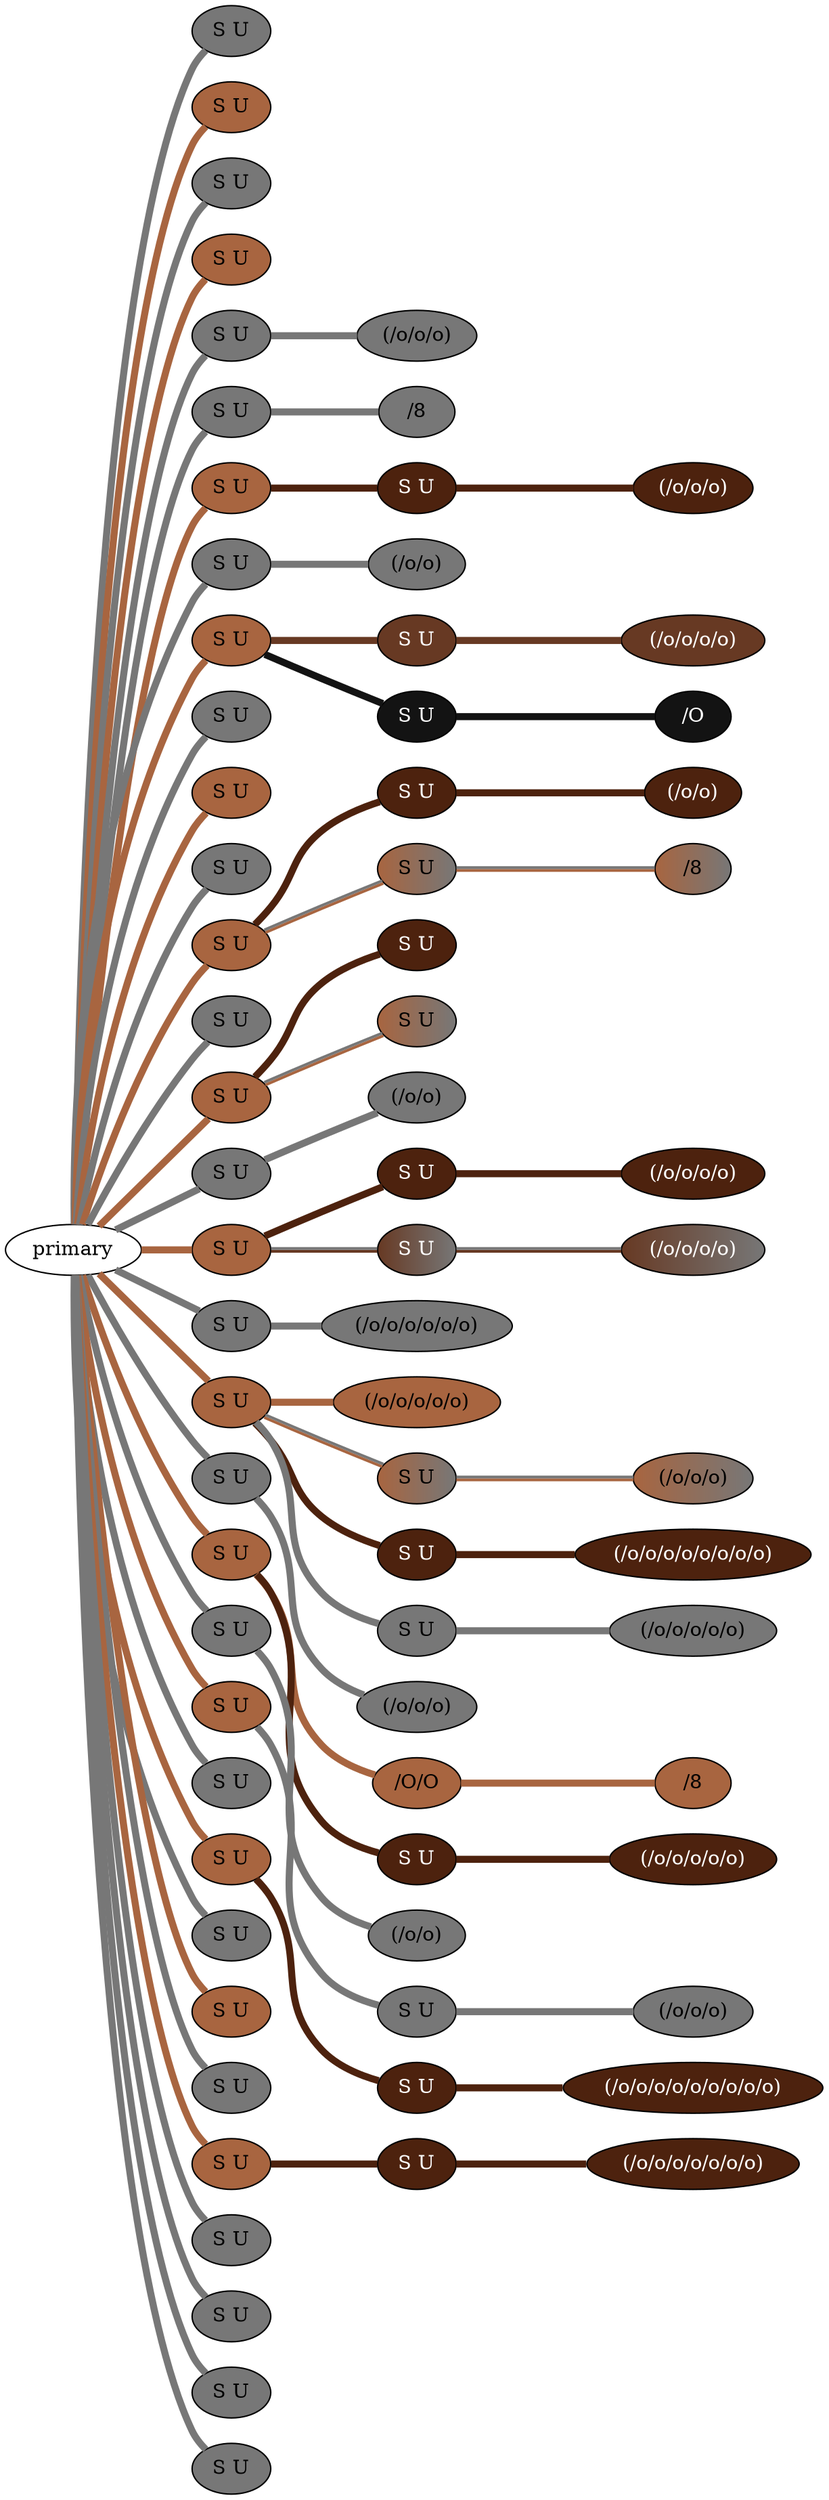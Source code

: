 graph {
 graph [rankdir=LR]
"1" [qtype="pendant_node", pendant_colors="#777777", pendant_ply="S", pendant_attach="U", pendant_length="22.0", label="S U", style=filled, fillcolor="#777777", fontcolor="#000000"]
"primary" -- "1" [qtype="pendant_link",penwidth=5,color="#777777"]
"2" [qtype="pendant_node", pendant_colors="#A86540", pendant_ply="S", pendant_attach="U", pendant_length="20.5", label="S U", style=filled, fillcolor="#A86540", fontcolor="#000000"]
"primary" -- "2" [qtype="pendant_link",penwidth=5,color="#A86540"]
"3" [qtype="pendant_node", pendant_colors="#777777", pendant_ply="S", pendant_attach="U", pendant_length="29.0", label="S U", style=filled, fillcolor="#777777", fontcolor="#000000"]
"primary" -- "3" [qtype="pendant_link",penwidth=5,color="#777777"]
"4" [qtype="pendant_node", pendant_colors="#A86540", pendant_ply="S", pendant_attach="U", pendant_length="26.0", label="S U", style=filled, fillcolor="#A86540", fontcolor="#000000"]
"primary" -- "4" [qtype="pendant_link",penwidth=5,color="#A86540"]
"5" [qtype="pendant_node", pendant_colors="#777777", pendant_ply="S", pendant_attach="U", pendant_length="30.0", label="S U", style=filled, fillcolor="#777777", fontcolor="#000000"]
"primary" -- "5" [qtype="pendant_link",penwidth=5,color="#777777"]
"5:0" [qtype="knot_node", knot_value="3", knot_type="L", knot_position="9.0", knot_spin="S", label="(/o/o/o)", style=filled, fillcolor="#777777" , fontcolor="#000000"]
"5" -- "5:0" [qtype="knot_link",penwidth=5,color="#777777"]
"6" [qtype="pendant_node", pendant_colors="#777777", pendant_ply="S", pendant_attach="U", pendant_length="27.5", label="S U", style=filled, fillcolor="#777777", fontcolor="#000000"]
"primary" -- "6" [qtype="pendant_link",penwidth=5,color="#777777"]
"6:0" [qtype="knot_node", knot_value="1", knot_type="E", knot_position="7.5", knot_spin="S", label="/8", style=filled, fillcolor="#777777" , fontcolor="#000000"]
"6" -- "6:0" [qtype="knot_link",penwidth=5,color="#777777"]
"7" [qtype="pendant_node", pendant_colors="#A86540", pendant_ply="S", pendant_attach="U", pendant_length="23.0", label="S U", style=filled, fillcolor="#A86540", fontcolor="#000000"]
"primary" -- "7" [qtype="pendant_link",penwidth=5,color="#A86540"]
"7s1" [qtype="pendant_node", pendant_colors="#4D220E", pendant_ply="S", pendant_attach="U", pendant_length="14.0", label="S U", style=filled, fillcolor="#4D220E", fontcolor="#ffffff"]
"7" -- "7s1" [qtype="pendant_link",penwidth=5,color="#4D220E"]
"7s1:0" [qtype="knot_node", knot_value="3", knot_type="L", knot_position="3.0", knot_spin="S", label="(/o/o/o)", style=filled, fillcolor="#4D220E" , fontcolor="#ffffff"]
"7s1" -- "7s1:0" [qtype="knot_link",penwidth=5,color="#4D220E"]
"8" [qtype="pendant_node", pendant_colors="#777777", pendant_ply="S", pendant_attach="U", pendant_length="30.0", label="S U", style=filled, fillcolor="#777777", fontcolor="#000000"]
"primary" -- "8" [qtype="pendant_link",penwidth=5,color="#777777"]
"8:0" [qtype="knot_node", knot_value="2", knot_type="L", knot_position="7.5", knot_spin="S", label="(/o/o)", style=filled, fillcolor="#777777" , fontcolor="#000000"]
"8" -- "8:0" [qtype="knot_link",penwidth=5,color="#777777"]
"9" [qtype="pendant_node", pendant_colors="#A86540", pendant_ply="S", pendant_attach="U", pendant_length="28.0", label="S U", style=filled, fillcolor="#A86540", fontcolor="#000000"]
"primary" -- "9" [qtype="pendant_link",penwidth=5,color="#A86540"]
"9s1" [qtype="pendant_node", pendant_colors="#673923", pendant_ply="S", pendant_attach="U", pendant_length="14.0", label="S U", style=filled, fillcolor="#673923", fontcolor="#ffffff"]
"9" -- "9s1" [qtype="pendant_link",penwidth=5,color="#673923"]
"9s1:0" [qtype="knot_node", knot_value="4", knot_type="L", knot_position="4.0", knot_spin="S", label="(/o/o/o/o)", style=filled, fillcolor="#673923" , fontcolor="#ffffff"]
"9s1" -- "9s1:0" [qtype="knot_link",penwidth=5,color="#673923"]
"9s2" [qtype="pendant_node", pendant_colors="#131313", pendant_ply="S", pendant_attach="U", pendant_length="8.5", label="S U", style=filled, fillcolor="#131313", fontcolor="#ffffff"]
"9" -- "9s2" [qtype="pendant_link",penwidth=5,color="#131313"]
"9s2:0" [qtype="knot_node", knot_value="1", knot_type="S", knot_position="4.0", knot_spin="S", label="/O", style=filled, fillcolor="#131313" , fontcolor="#ffffff"]
"9s2" -- "9s2:0" [qtype="knot_link",penwidth=5,color="#131313"]
"10" [qtype="pendant_node", pendant_colors="#777777", pendant_ply="S", pendant_attach="U", pendant_length="31.0", label="S U", style=filled, fillcolor="#777777", fontcolor="#000000"]
"primary" -- "10" [qtype="pendant_link",penwidth=5,color="#777777"]
"11" [qtype="pendant_node", pendant_colors="#A86540", pendant_ply="S", pendant_attach="U", pendant_length="35.0", label="S U", style=filled, fillcolor="#A86540", fontcolor="#000000"]
"primary" -- "11" [qtype="pendant_link",penwidth=5,color="#A86540"]
"12" [qtype="pendant_node", pendant_colors="#777777", pendant_ply="S", pendant_attach="U", pendant_length="32.0", label="S U", style=filled, fillcolor="#777777", fontcolor="#000000"]
"primary" -- "12" [qtype="pendant_link",penwidth=5,color="#777777"]
"13" [qtype="pendant_node", pendant_colors="#A86540", pendant_ply="S", pendant_attach="U", pendant_length="35.0", label="S U", style=filled, fillcolor="#A86540", fontcolor="#000000"]
"primary" -- "13" [qtype="pendant_link",penwidth=5,color="#A86540"]
"13s1" [qtype="pendant_node", pendant_colors="#4D220E", pendant_ply="S", pendant_attach="U", pendant_length="18.0", label="S U", style=filled, fillcolor="#4D220E", fontcolor="#ffffff"]
"13" -- "13s1" [qtype="pendant_link",penwidth=5,color="#4D220E"]
"13s1:0" [qtype="knot_node", knot_value="2", knot_type="L", knot_position="3.5", knot_spin="S", label="(/o/o)", style=filled, fillcolor="#4D220E" , fontcolor="#ffffff"]
"13s1" -- "13s1:0" [qtype="knot_link",penwidth=5,color="#4D220E"]
"13s2" [qtype="pendant_node", pendant_colors="#A86540:#777777", pendant_ply="S", pendant_attach="U", pendant_length="12.0", label="S U", style=filled, fillcolor="#A86540:#777777", fontcolor="#000000"]
"13" -- "13s2" [qtype="pendant_link",penwidth=2,color="#A86540:#777777"]
"13s2:0" [qtype="knot_node", knot_value="1", knot_type="E", knot_position="2.0", knot_spin="S", label="/8", style=filled, fillcolor="#A86540:#777777" , fontcolor="#000000"]
"13s2" -- "13s2:0" [qtype="knot_link",penwidth=2,color="#A86540:#777777"]
"14" [qtype="pendant_node", pendant_colors="#777777", pendant_ply="S", pendant_attach="U", pendant_length="23.0", label="S U", style=filled, fillcolor="#777777", fontcolor="#000000"]
"primary" -- "14" [qtype="pendant_link",penwidth=5,color="#777777"]
"15" [qtype="pendant_node", pendant_colors="#A86540", pendant_ply="S", pendant_attach="U", pendant_length="21.0", label="S U", style=filled, fillcolor="#A86540", fontcolor="#000000"]
"primary" -- "15" [qtype="pendant_link",penwidth=5,color="#A86540"]
"15s1" [qtype="pendant_node", pendant_colors="#4D220E", pendant_ply="S", pendant_attach="U", pendant_length="18.5", label="S U", style=filled, fillcolor="#4D220E", fontcolor="#ffffff"]
"15" -- "15s1" [qtype="pendant_link",penwidth=5,color="#4D220E"]
"15s2" [qtype="pendant_node", pendant_colors="#A86540:#777777", pendant_ply="S", pendant_attach="U", pendant_length="14.5", label="S U", style=filled, fillcolor="#A86540:#777777", fontcolor="#000000"]
"15" -- "15s2" [qtype="pendant_link",penwidth=2,color="#A86540:#777777"]
"16" [qtype="pendant_node", pendant_colors="#777777", pendant_ply="S", pendant_attach="U", pendant_length="25.0", label="S U", style=filled, fillcolor="#777777", fontcolor="#000000"]
"primary" -- "16" [qtype="pendant_link",penwidth=5,color="#777777"]
"16:0" [qtype="knot_node", knot_value="2", knot_type="L", knot_position="7.0", knot_spin="S", label="(/o/o)", style=filled, fillcolor="#777777" , fontcolor="#000000"]
"16" -- "16:0" [qtype="knot_link",penwidth=5,color="#777777"]
"17" [qtype="pendant_node", pendant_colors="#A86540", pendant_ply="S", pendant_attach="U", pendant_length="28.0", label="S U", style=filled, fillcolor="#A86540", fontcolor="#000000"]
"primary" -- "17" [qtype="pendant_link",penwidth=5,color="#A86540"]
"17s1" [qtype="pendant_node", pendant_colors="#4D220E", pendant_ply="S", pendant_attach="U", pendant_length="18.0", label="S U", style=filled, fillcolor="#4D220E", fontcolor="#ffffff"]
"17" -- "17s1" [qtype="pendant_link",penwidth=5,color="#4D220E"]
"17s1:0" [qtype="knot_node", knot_value="4", knot_type="L", knot_position="2.5", knot_spin="S", label="(/o/o/o/o)", style=filled, fillcolor="#4D220E" , fontcolor="#ffffff"]
"17s1" -- "17s1:0" [qtype="knot_link",penwidth=5,color="#4D220E"]
"17s2" [qtype="pendant_node", pendant_colors="#673923:#777777", pendant_ply="S", pendant_attach="U", pendant_length="11.0", label="S U", style=filled, fillcolor="#673923:#777777", fontcolor="#ffffff"]
"17" -- "17s2" [qtype="pendant_link",penwidth=2,color="#673923:#777777"]
"17s2:0" [qtype="knot_node", knot_value="4", knot_type="L", knot_position="2.5", knot_spin="S", label="(/o/o/o/o)", style=filled, fillcolor="#673923:#777777" , fontcolor="#ffffff"]
"17s2" -- "17s2:0" [qtype="knot_link",penwidth=2,color="#673923:#777777"]
"18" [qtype="pendant_node", pendant_colors="#777777", pendant_ply="S", pendant_attach="U", pendant_length="21.0", label="S U", style=filled, fillcolor="#777777", fontcolor="#000000"]
"primary" -- "18" [qtype="pendant_link",penwidth=5,color="#777777"]
"18:0" [qtype="knot_node", knot_value="6", knot_type="L", knot_position="7.0", knot_spin="S", label="(/o/o/o/o/o/o)", style=filled, fillcolor="#777777" , fontcolor="#000000"]
"18" -- "18:0" [qtype="knot_link",penwidth=5,color="#777777"]
"19" [qtype="pendant_node", pendant_colors="#A86540", pendant_ply="S", pendant_attach="U", pendant_length="24.0", label="S U", style=filled, fillcolor="#A86540", fontcolor="#000000"]
"primary" -- "19" [qtype="pendant_link",penwidth=5,color="#A86540"]
"19:0" [qtype="knot_node", knot_value="5", knot_type="L", knot_position="3.0", knot_spin="S", label="(/o/o/o/o/o)", style=filled, fillcolor="#A86540" , fontcolor="#000000"]
"19" -- "19:0" [qtype="knot_link",penwidth=5,color="#A86540"]
"19s1" [qtype="pendant_node", pendant_colors="#A86540:#777777", pendant_ply="S", pendant_attach="U", pendant_length="8.0", label="S U", style=filled, fillcolor="#A86540:#777777", fontcolor="#000000"]
"19" -- "19s1" [qtype="pendant_link",penwidth=2,color="#A86540:#777777"]
"19s1:0" [qtype="knot_node", knot_value="3", knot_type="L", knot_position="2.5", knot_spin="S", label="(/o/o/o)", style=filled, fillcolor="#A86540:#777777" , fontcolor="#000000"]
"19s1" -- "19s1:0" [qtype="knot_link",penwidth=2,color="#A86540:#777777"]
"19s2" [qtype="pendant_node", pendant_colors="#4D220E", pendant_ply="S", pendant_attach="U", pendant_length="14.0", label="S U", style=filled, fillcolor="#4D220E", fontcolor="#ffffff"]
"19" -- "19s2" [qtype="pendant_link",penwidth=5,color="#4D220E"]
"19s2:0" [qtype="knot_node", knot_value="8", knot_type="L", knot_position="2.5", knot_spin="S", label="(/o/o/o/o/o/o/o/o)", style=filled, fillcolor="#4D220E" , fontcolor="#ffffff"]
"19s2" -- "19s2:0" [qtype="knot_link",penwidth=5,color="#4D220E"]
"19s3" [qtype="pendant_node", pendant_colors="#777777", pendant_ply="S", pendant_attach="U", pendant_length="14.5", label="S U", style=filled, fillcolor="#777777", fontcolor="#000000"]
"19" -- "19s3" [qtype="pendant_link",penwidth=5,color="#777777"]
"19s3:0" [qtype="knot_node", knot_value="5", knot_type="L", knot_position="3.0", knot_spin="S", label="(/o/o/o/o/o)", style=filled, fillcolor="#777777" , fontcolor="#000000"]
"19s3" -- "19s3:0" [qtype="knot_link",penwidth=5,color="#777777"]
"20" [qtype="pendant_node", pendant_colors="#777777", pendant_ply="S", pendant_attach="U", pendant_length="23.0", label="S U", style=filled, fillcolor="#777777", fontcolor="#000000"]
"primary" -- "20" [qtype="pendant_link",penwidth=5,color="#777777"]
"20:0" [qtype="knot_node", knot_value="3", knot_type="L", knot_position="6.5", knot_spin="S", label="(/o/o/o)", style=filled, fillcolor="#777777" , fontcolor="#000000"]
"20" -- "20:0" [qtype="knot_link",penwidth=5,color="#777777"]
"21" [qtype="pendant_node", pendant_colors="#A86540", pendant_ply="S", pendant_attach="U", pendant_length="23.0", label="S U", style=filled, fillcolor="#A86540", fontcolor="#000000"]
"primary" -- "21" [qtype="pendant_link",penwidth=5,color="#A86540"]
"21:0" [qtype="knot_node", knot_value="2", knot_type="S", knot_position="2.0", knot_spin="S", label="/O/O", style=filled, fillcolor="#A86540" , fontcolor="#000000"]
"21" -- "21:0" [qtype="knot_link",penwidth=5,color="#A86540"]
"21:1" [qtype="knot_node", knot_value="1", knot_type="E", knot_position="6.0", knot_spin="S", label="/8", style=filled, fillcolor="#A86540" , fontcolor="#000000"]
"21:0" -- "21:1" [qtype="knot_link",penwidth=5,color="#A86540"]
"21s1" [qtype="pendant_node", pendant_colors="#4D220E", pendant_ply="S", pendant_attach="U", pendant_length="17.5", label="S U", style=filled, fillcolor="#4D220E", fontcolor="#ffffff"]
"21" -- "21s1" [qtype="pendant_link",penwidth=5,color="#4D220E"]
"21s1:0" [qtype="knot_node", knot_value="5", knot_type="L", knot_position="3.5", knot_spin="S", label="(/o/o/o/o/o)", style=filled, fillcolor="#4D220E" , fontcolor="#ffffff"]
"21s1" -- "21s1:0" [qtype="knot_link",penwidth=5,color="#4D220E"]
"22" [qtype="pendant_node", pendant_colors="#777777", pendant_ply="S", pendant_attach="U", pendant_length="25.5", label="S U", style=filled, fillcolor="#777777", fontcolor="#000000"]
"primary" -- "22" [qtype="pendant_link",penwidth=5,color="#777777"]
"22:0" [qtype="knot_node", knot_value="2", knot_type="L", knot_position="6.5", knot_spin="S", label="(/o/o)", style=filled, fillcolor="#777777" , fontcolor="#000000"]
"22" -- "22:0" [qtype="knot_link",penwidth=5,color="#777777"]
"23" [qtype="pendant_node", pendant_colors="#A86540", pendant_ply="S", pendant_attach="U", pendant_length="24.5", label="S U", style=filled, fillcolor="#A86540", fontcolor="#000000"]
"primary" -- "23" [qtype="pendant_link",penwidth=5,color="#A86540"]
"23s1" [qtype="pendant_node", pendant_colors="#777777", pendant_ply="S", pendant_attach="U", pendant_length="29.0", label="S U", style=filled, fillcolor="#777777", fontcolor="#000000"]
"23" -- "23s1" [qtype="pendant_link",penwidth=5,color="#777777"]
"23s1:0" [qtype="knot_node", knot_value="3", knot_type="L", knot_position="4.5", knot_spin="S", label="(/o/o/o)", style=filled, fillcolor="#777777" , fontcolor="#000000"]
"23s1" -- "23s1:0" [qtype="knot_link",penwidth=5,color="#777777"]
"24" [qtype="pendant_node", pendant_colors="#777777", pendant_ply="S", pendant_attach="U", pendant_length="26.0", label="S U", style=filled, fillcolor="#777777", fontcolor="#000000"]
"primary" -- "24" [qtype="pendant_link",penwidth=5,color="#777777"]
"25" [qtype="pendant_node", pendant_colors="#A86540", pendant_ply="S", pendant_attach="U", pendant_length="24.5", label="S U", style=filled, fillcolor="#A86540", fontcolor="#000000"]
"primary" -- "25" [qtype="pendant_link",penwidth=5,color="#A86540"]
"25s1" [qtype="pendant_node", pendant_colors="#4D220E", pendant_ply="S", pendant_attach="U", pendant_length="12.0", label="S U", style=filled, fillcolor="#4D220E", fontcolor="#ffffff"]
"25" -- "25s1" [qtype="pendant_link",penwidth=5,color="#4D220E"]
"25s1:0" [qtype="knot_node", knot_value="9", knot_type="L", knot_position="3.0", knot_spin="S", label="(/o/o/o/o/o/o/o/o/o)", style=filled, fillcolor="#4D220E" , fontcolor="#ffffff"]
"25s1" -- "25s1:0" [qtype="knot_link",penwidth=5,color="#4D220E"]
"26" [qtype="pendant_node", pendant_colors="#777777", pendant_ply="S", pendant_attach="U", pendant_length="25.0", label="S U", style=filled, fillcolor="#777777", fontcolor="#000000"]
"primary" -- "26" [qtype="pendant_link",penwidth=5,color="#777777"]
"27" [qtype="pendant_node", pendant_colors="#A86540", pendant_ply="S", pendant_attach="U", pendant_length="24.0", label="S U", style=filled, fillcolor="#A86540", fontcolor="#000000"]
"primary" -- "27" [qtype="pendant_link",penwidth=5,color="#A86540"]
"28" [qtype="pendant_node", pendant_colors="#777777", pendant_ply="S", pendant_attach="U", pendant_length="24.0", label="S U", style=filled, fillcolor="#777777", fontcolor="#000000"]
"primary" -- "28" [qtype="pendant_link",penwidth=5,color="#777777"]
"29" [qtype="pendant_node", pendant_colors="#A86540", pendant_ply="S", pendant_attach="U", pendant_length="27.5", label="S U", style=filled, fillcolor="#A86540", fontcolor="#000000"]
"primary" -- "29" [qtype="pendant_link",penwidth=5,color="#A86540"]
"29s1" [qtype="pendant_node", pendant_colors="#4D220E", pendant_ply="S", pendant_attach="U", pendant_length="15.0", label="S U", style=filled, fillcolor="#4D220E", fontcolor="#ffffff"]
"29" -- "29s1" [qtype="pendant_link",penwidth=5,color="#4D220E"]
"29s1:0" [qtype="knot_node", knot_value="7", knot_type="L", knot_position="3.0", knot_spin="S", label="(/o/o/o/o/o/o/o)", style=filled, fillcolor="#4D220E" , fontcolor="#ffffff"]
"29s1" -- "29s1:0" [qtype="knot_link",penwidth=5,color="#4D220E"]
"30" [qtype="pendant_node", pendant_colors="#777777", pendant_ply="S", pendant_attach="U", pendant_length="30.0", label="S U", style=filled, fillcolor="#777777", fontcolor="#000000"]
"primary" -- "30" [qtype="pendant_link",penwidth=5,color="#777777"]
"31" [qtype="pendant_node", pendant_colors="#777777", pendant_ply="S", pendant_attach="U", pendant_length="29.5", label="S U", style=filled, fillcolor="#777777", fontcolor="#000000"]
"primary" -- "31" [qtype="pendant_link",penwidth=5,color="#777777"]
"32" [qtype="pendant_node", pendant_colors="#777777", pendant_ply="S", pendant_attach="U", pendant_length="30.0", label="S U", style=filled, fillcolor="#777777", fontcolor="#000000"]
"primary" -- "32" [qtype="pendant_link",penwidth=5,color="#777777"]
"33" [qtype="pendant_node", pendant_colors="#777777", pendant_ply="S", pendant_attach="U", pendant_length="31.0", label="S U", style=filled, fillcolor="#777777", fontcolor="#000000"]
"primary" -- "33" [qtype="pendant_link",penwidth=5,color="#777777"]
}
